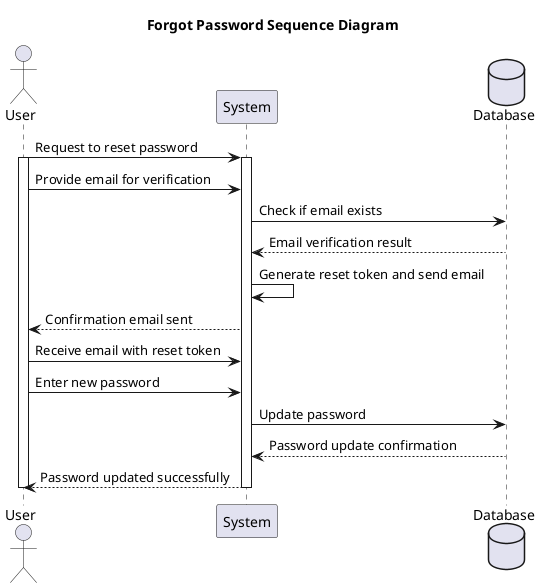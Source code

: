 @startuml
title Forgot Password Sequence Diagram

Actor User
participant System
Database Database
User -> System: Request to reset password
activate User
activate System
User -> System: Provide email for verification
System -> Database: Check if email exists
Database --> System: Email verification result
deactivate Database
System -> System: Generate reset token and send email
System --> User: Confirmation email sent
User -> System: Receive email with reset token
User -> System: Enter new password
System -> Database: Update password
Database --> System: Password update confirmation
System --> User: Password updated successfully
deactivate User
deactivate System
@enduml

